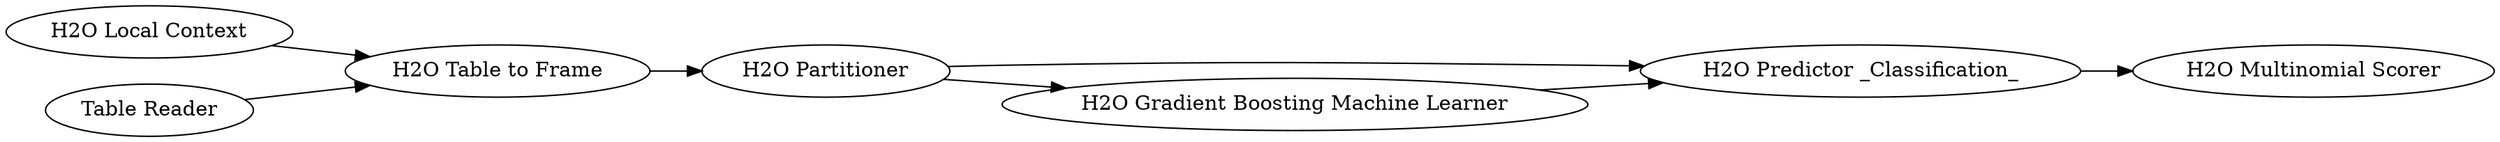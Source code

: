 digraph {
	5 -> 14
	10 -> 2
	12 -> 2
	13 -> 14
	5 -> 13
	14 -> 15
	2 -> 5
	5 [label="H2O Partitioner"]
	13 [label="H2O Gradient Boosting Machine Learner"]
	15 [label="H2O Multinomial Scorer"]
	14 [label="H2O Predictor _Classification_"]
	12 [label="Table Reader"]
	2 [label="H2O Table to Frame"]
	10 [label="H2O Local Context"]
	rankdir=LR
}
